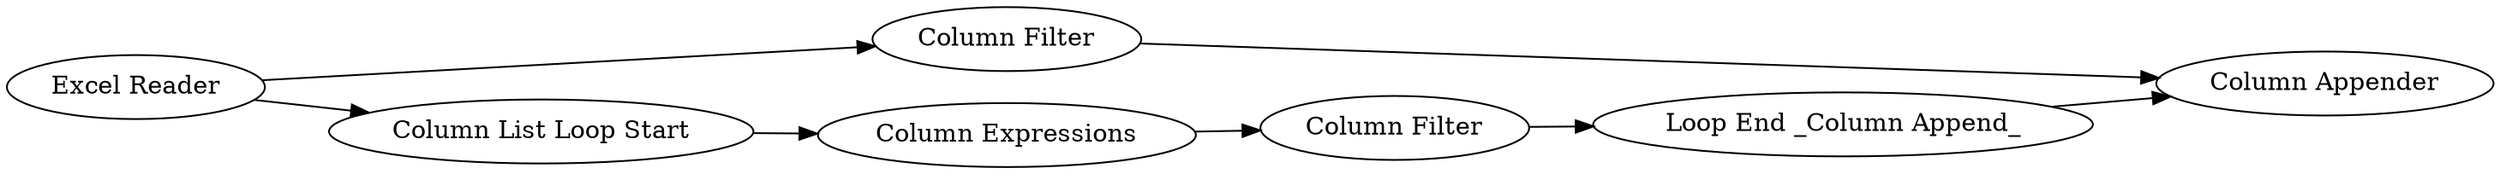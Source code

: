digraph {
	7 -> 8
	6 -> 4
	4 -> 8
	3 -> 5
	5 -> 6
	1 -> 7
	1 -> 3
	5 [label="Column Expressions"]
	1 [label="Excel Reader"]
	7 [label="Column Filter"]
	4 [label="Loop End _Column Append_"]
	8 [label="Column Appender"]
	6 [label="Column Filter"]
	3 [label="Column List Loop Start"]
	rankdir=LR
}

